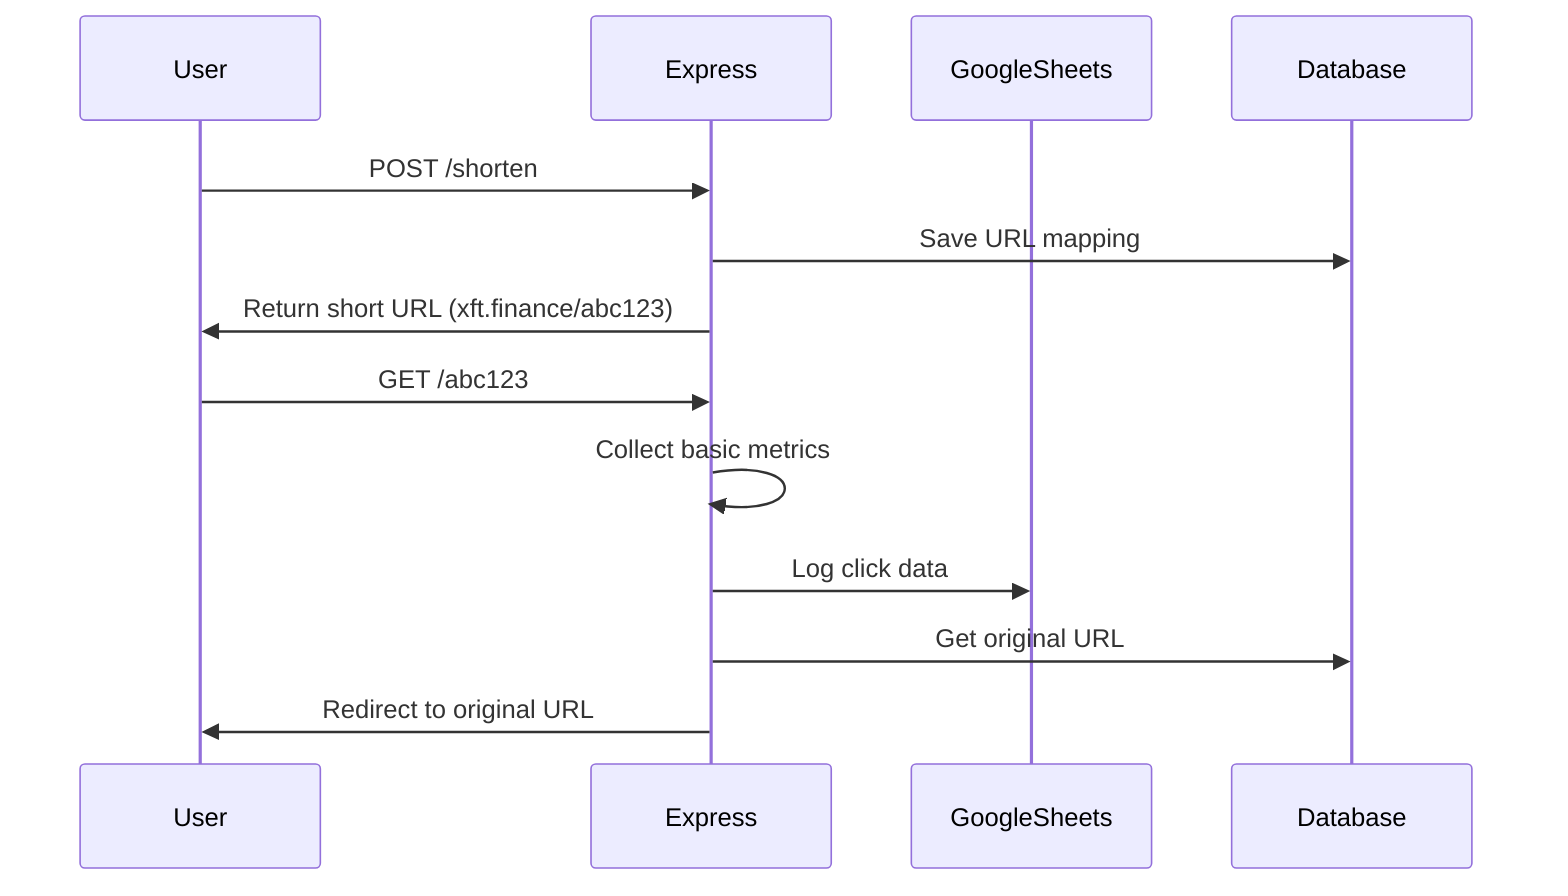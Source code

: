 sequenceDiagram
    participant User
    participant Express
    participant GoogleSheets
    participant Database

    %% Create Short URL
    User->>Express: POST /shorten
    Express->>Database: Save URL mapping
    Express->>User: Return short URL (xft.finance/abc123)

    %% Click Tracking
    User->>Express: GET /abc123
    Express->>Express: Collect basic metrics
    Express->>GoogleSheets: Log click data
    Express->>Database: Get original URL
    Express->>User: Redirect to original URL
